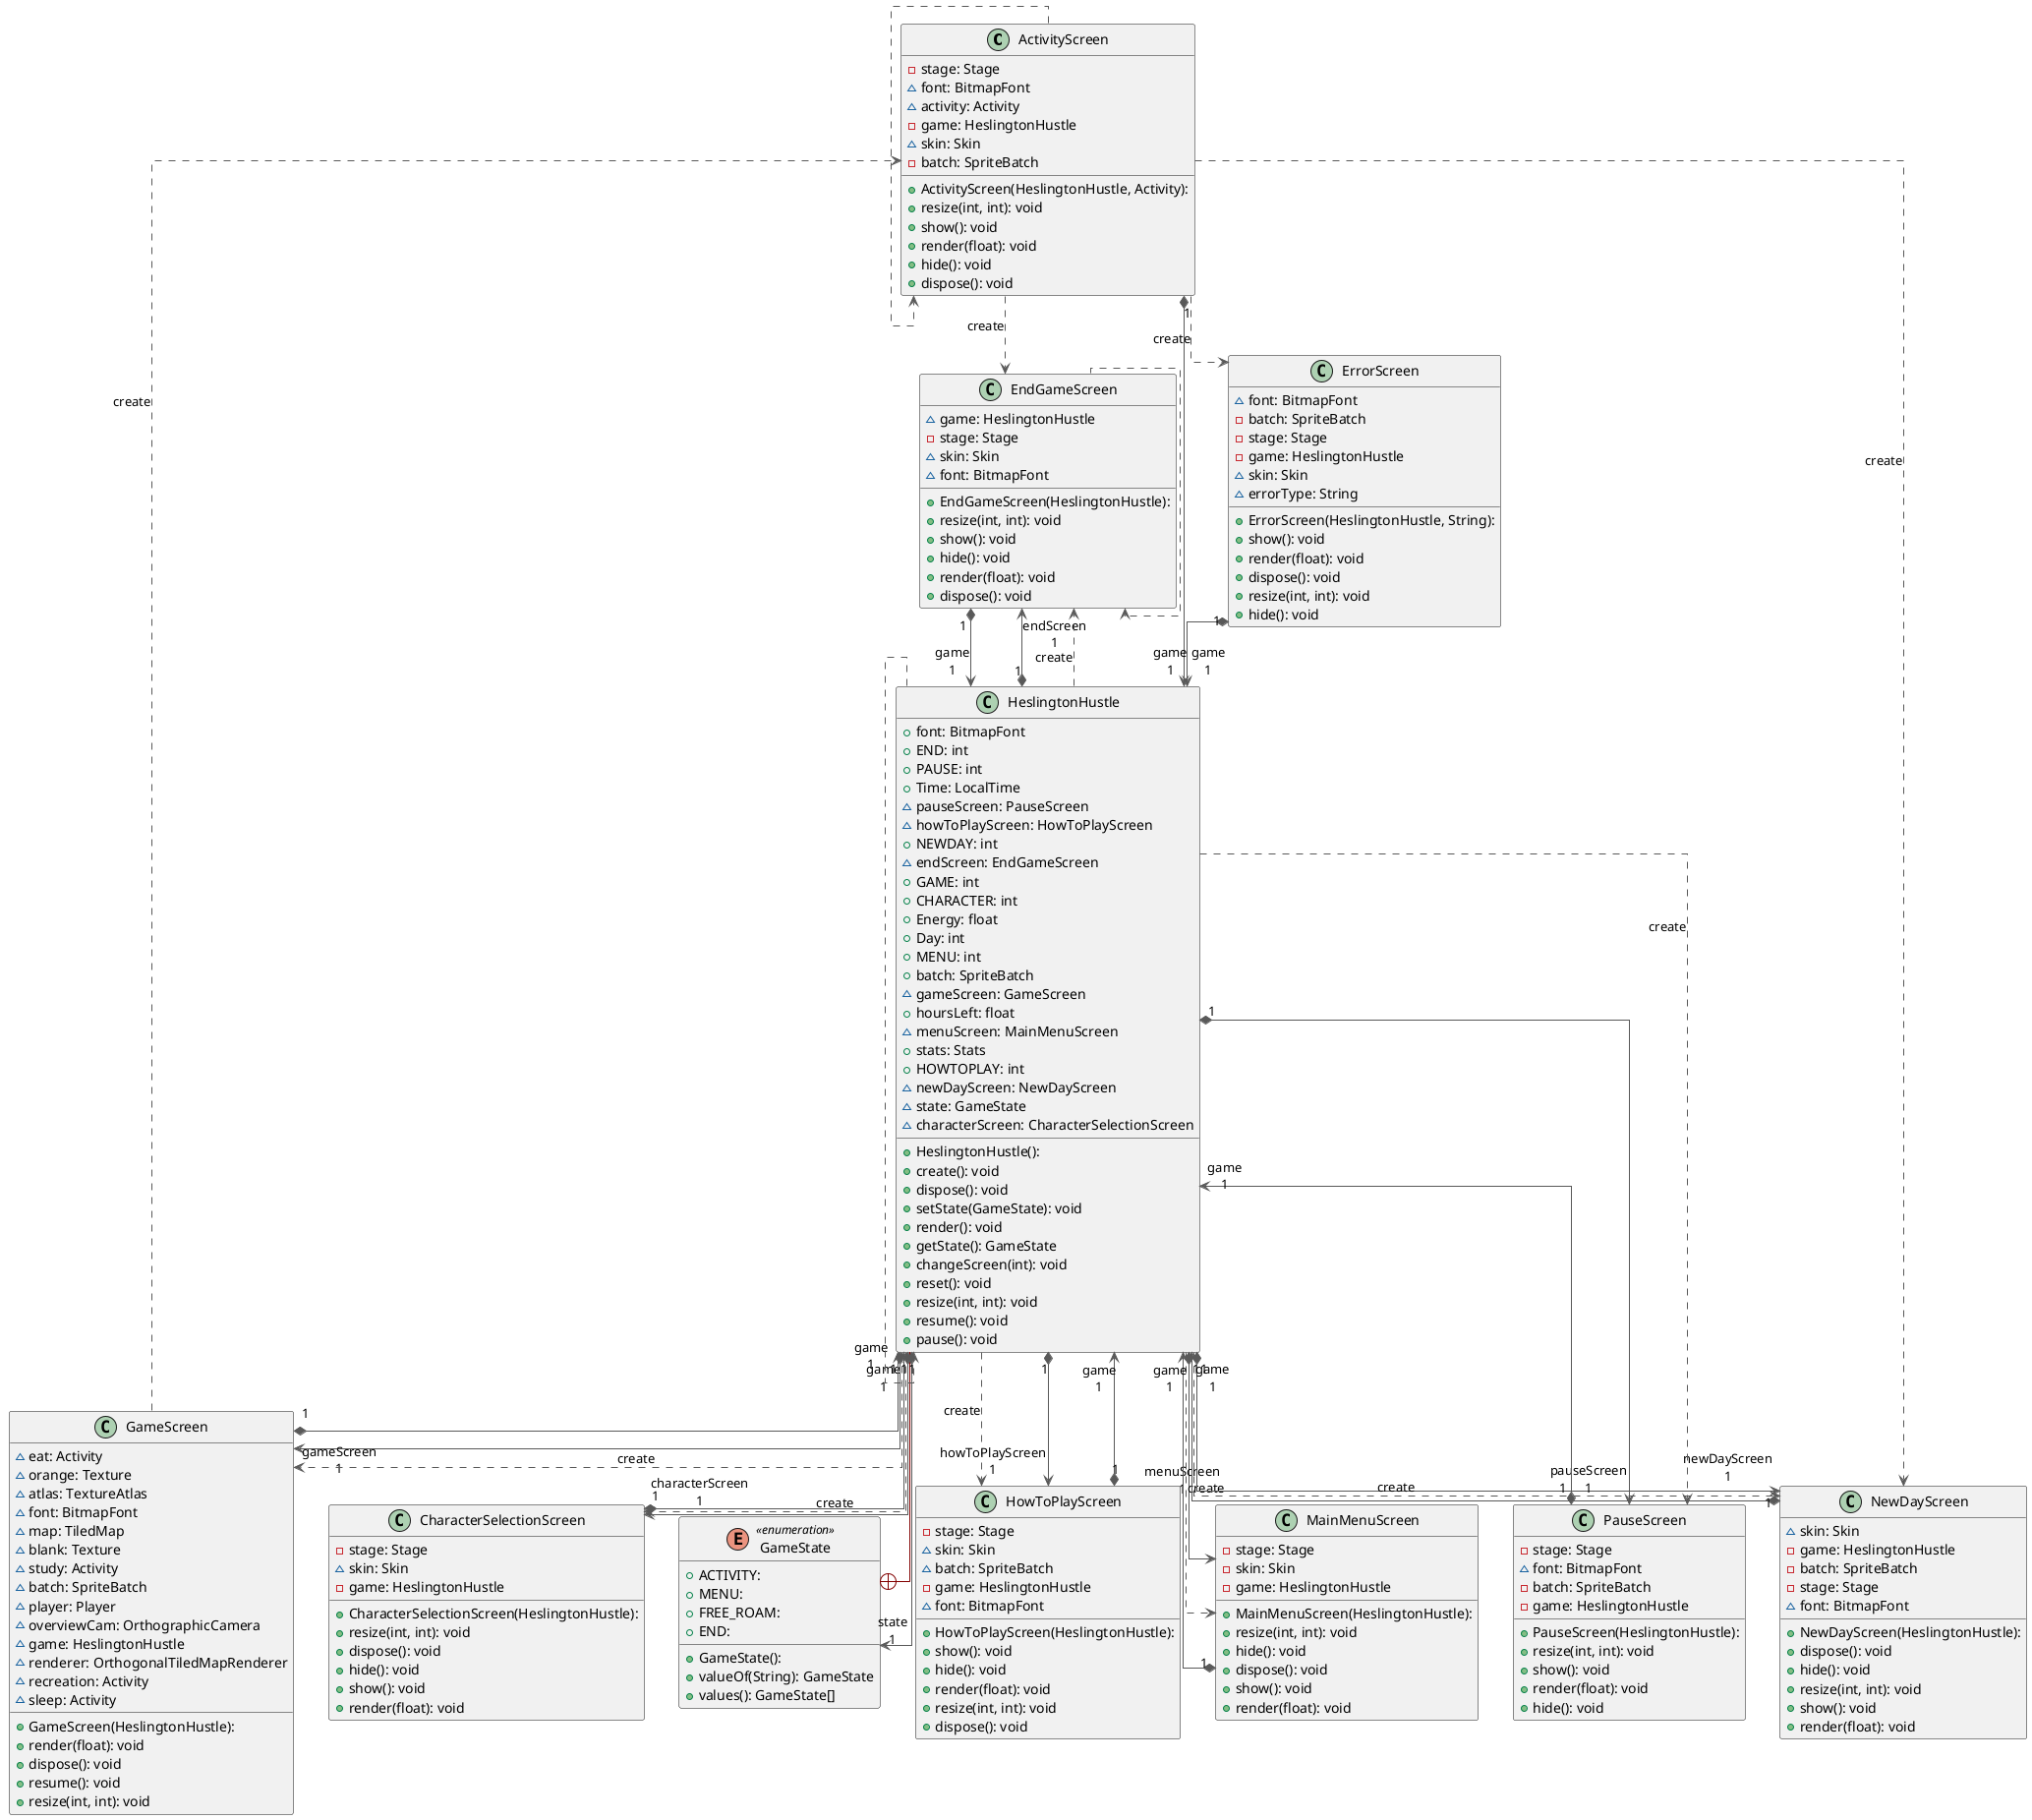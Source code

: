 @startuml
skinparam linetype ortho

class ActivityScreen {
  + ActivityScreen(HeslingtonHustle, Activity): 
  - stage: Stage
  ~ font: BitmapFont
  ~ activity: Activity
  - game: HeslingtonHustle
  ~ skin: Skin
  - batch: SpriteBatch
  + resize(int, int): void
  + show(): void
  + render(float): void
  + hide(): void
  + dispose(): void
}
class CharacterSelectionScreen {
  + CharacterSelectionScreen(HeslingtonHustle): 
  - stage: Stage
  ~ skin: Skin
  - game: HeslingtonHustle
  + resize(int, int): void
  + dispose(): void
  + hide(): void
  + show(): void
  + render(float): void
}
class EndGameScreen {
  + EndGameScreen(HeslingtonHustle): 
  ~ game: HeslingtonHustle
  - stage: Stage
  ~ skin: Skin
  ~ font: BitmapFont
  + resize(int, int): void
  + show(): void
  + hide(): void
  + render(float): void
  + dispose(): void
}
class ErrorScreen {
  + ErrorScreen(HeslingtonHustle, String): 
  ~ font: BitmapFont
  - batch: SpriteBatch
  - stage: Stage
  - game: HeslingtonHustle
  ~ skin: Skin
  ~ errorType: String
  + show(): void
  + render(float): void
  + dispose(): void
  + resize(int, int): void
  + hide(): void
}
class GameScreen {
  + GameScreen(HeslingtonHustle): 
  ~ eat: Activity
  ~ orange: Texture
  ~ atlas: TextureAtlas
  ~ font: BitmapFont
  ~ map: TiledMap
  ~ blank: Texture
  ~ study: Activity
  ~ batch: SpriteBatch
  ~ player: Player
  ~ overviewCam: OrthographicCamera
  ~ game: HeslingtonHustle
  ~ renderer: OrthogonalTiledMapRenderer
  ~ recreation: Activity
  ~ sleep: Activity
  + render(float): void
  + dispose(): void
  + resume(): void
  + resize(int, int): void
}
enum GameState << enumeration >> {
  + GameState(): 
  + ACTIVITY: 
  + MENU: 
  + FREE_ROAM: 
  + END: 
  + valueOf(String): GameState
  + values(): GameState[]
}
class HeslingtonHustle {
  + HeslingtonHustle(): 
  + font: BitmapFont
  + END: int
  + PAUSE: int
  + Time: LocalTime
  ~ pauseScreen: PauseScreen
  ~ howToPlayScreen: HowToPlayScreen
  + NEWDAY: int
  ~ endScreen: EndGameScreen
  + GAME: int
  + CHARACTER: int
  + Energy: float
  + Day: int
  + MENU: int
  + batch: SpriteBatch
  ~ gameScreen: GameScreen
  + hoursLeft: float
  ~ menuScreen: MainMenuScreen
  + stats: Stats
  + HOWTOPLAY: int
  ~ newDayScreen: NewDayScreen
  ~ state: GameState
  ~ characterScreen: CharacterSelectionScreen
  + create(): void
  + dispose(): void
  + setState(GameState): void
  + render(): void
  + getState(): GameState
  + changeScreen(int): void
  + reset(): void
  + resize(int, int): void
  + resume(): void
  + pause(): void
}
class HowToPlayScreen {
  + HowToPlayScreen(HeslingtonHustle): 
  - stage: Stage
  ~ skin: Skin
  ~ batch: SpriteBatch
  - game: HeslingtonHustle
  ~ font: BitmapFont
  + show(): void
  + hide(): void
  + render(float): void
  + resize(int, int): void
  + dispose(): void
}
class MainMenuScreen {
  + MainMenuScreen(HeslingtonHustle): 
  - stage: Stage
  - skin: Skin
  - game: HeslingtonHustle
  + resize(int, int): void
  + hide(): void
  + dispose(): void
  + show(): void
  + render(float): void
}
class NewDayScreen {
  + NewDayScreen(HeslingtonHustle): 
  ~ skin: Skin
  - game: HeslingtonHustle
  - batch: SpriteBatch
  - stage: Stage
  ~ font: BitmapFont
  + dispose(): void
  + hide(): void
  + resize(int, int): void
  + show(): void
  + render(float): void
}
class PauseScreen {
  + PauseScreen(HeslingtonHustle): 
  - stage: Stage
  ~ font: BitmapFont
  - batch: SpriteBatch
  - game: HeslingtonHustle
  + resize(int, int): void
  + show(): void
  + render(float): void
  + hide(): void
}

ActivityScreen            -[#595959,dashed]->  ActivityScreen           
ActivityScreen            -[#595959,dashed]->  EndGameScreen            : "«create»"
ActivityScreen            -[#595959,dashed]->  ErrorScreen              : "«create»"
ActivityScreen           "1" *-[#595959,plain]-> "game\n1" HeslingtonHustle         
ActivityScreen            -[#595959,dashed]->  NewDayScreen             : "«create»"
CharacterSelectionScreen "1" *-[#595959,plain]-> "game\n1" HeslingtonHustle         
EndGameScreen             -[#595959,dashed]->  EndGameScreen            
EndGameScreen            "1" *-[#595959,plain]-> "game\n1" HeslingtonHustle         
ErrorScreen              "1" *-[#595959,plain]-> "game\n1" HeslingtonHustle         
GameScreen                -[#595959,dashed]->  ActivityScreen           : "«create»"
GameScreen               "1" *-[#595959,plain]-> "game\n1" HeslingtonHustle         
GameState                 +-[#820000,plain]-  HeslingtonHustle         
HeslingtonHustle          -[#595959,dashed]->  CharacterSelectionScreen : "«create»"
HeslingtonHustle         "1" *-[#595959,plain]-> "characterScreen\n1" CharacterSelectionScreen 
HeslingtonHustle         "1" *-[#595959,plain]-> "endScreen\n1" EndGameScreen            
HeslingtonHustle          -[#595959,dashed]->  EndGameScreen            : "«create»"
HeslingtonHustle         "1" *-[#595959,plain]-> "gameScreen\n1" GameScreen               
HeslingtonHustle          -[#595959,dashed]->  GameScreen               : "«create»"
HeslingtonHustle         "1" *-[#595959,plain]-> "state\n1" GameState                
HeslingtonHustle          -[#595959,dashed]->  HeslingtonHustle         
HeslingtonHustle          -[#595959,dashed]->  HowToPlayScreen          : "«create»"
HeslingtonHustle         "1" *-[#595959,plain]-> "howToPlayScreen\n1" HowToPlayScreen          
HeslingtonHustle         "1" *-[#595959,plain]-> "menuScreen\n1" MainMenuScreen           
HeslingtonHustle          -[#595959,dashed]->  MainMenuScreen           : "«create»"
HeslingtonHustle         "1" *-[#595959,plain]-> "newDayScreen\n1" NewDayScreen             
HeslingtonHustle          -[#595959,dashed]->  NewDayScreen             : "«create»"
HeslingtonHustle          -[#595959,dashed]->  PauseScreen              : "«create»"
HeslingtonHustle         "1" *-[#595959,plain]-> "pauseScreen\n1" PauseScreen              
HowToPlayScreen          "1" *-[#595959,plain]-> "game\n1" HeslingtonHustle         
MainMenuScreen           "1" *-[#595959,plain]-> "game\n1" HeslingtonHustle         
NewDayScreen             "1" *-[#595959,plain]-> "game\n1" HeslingtonHustle         
PauseScreen              "1" *-[#595959,plain]-> "game\n1" HeslingtonHustle         
@enduml
